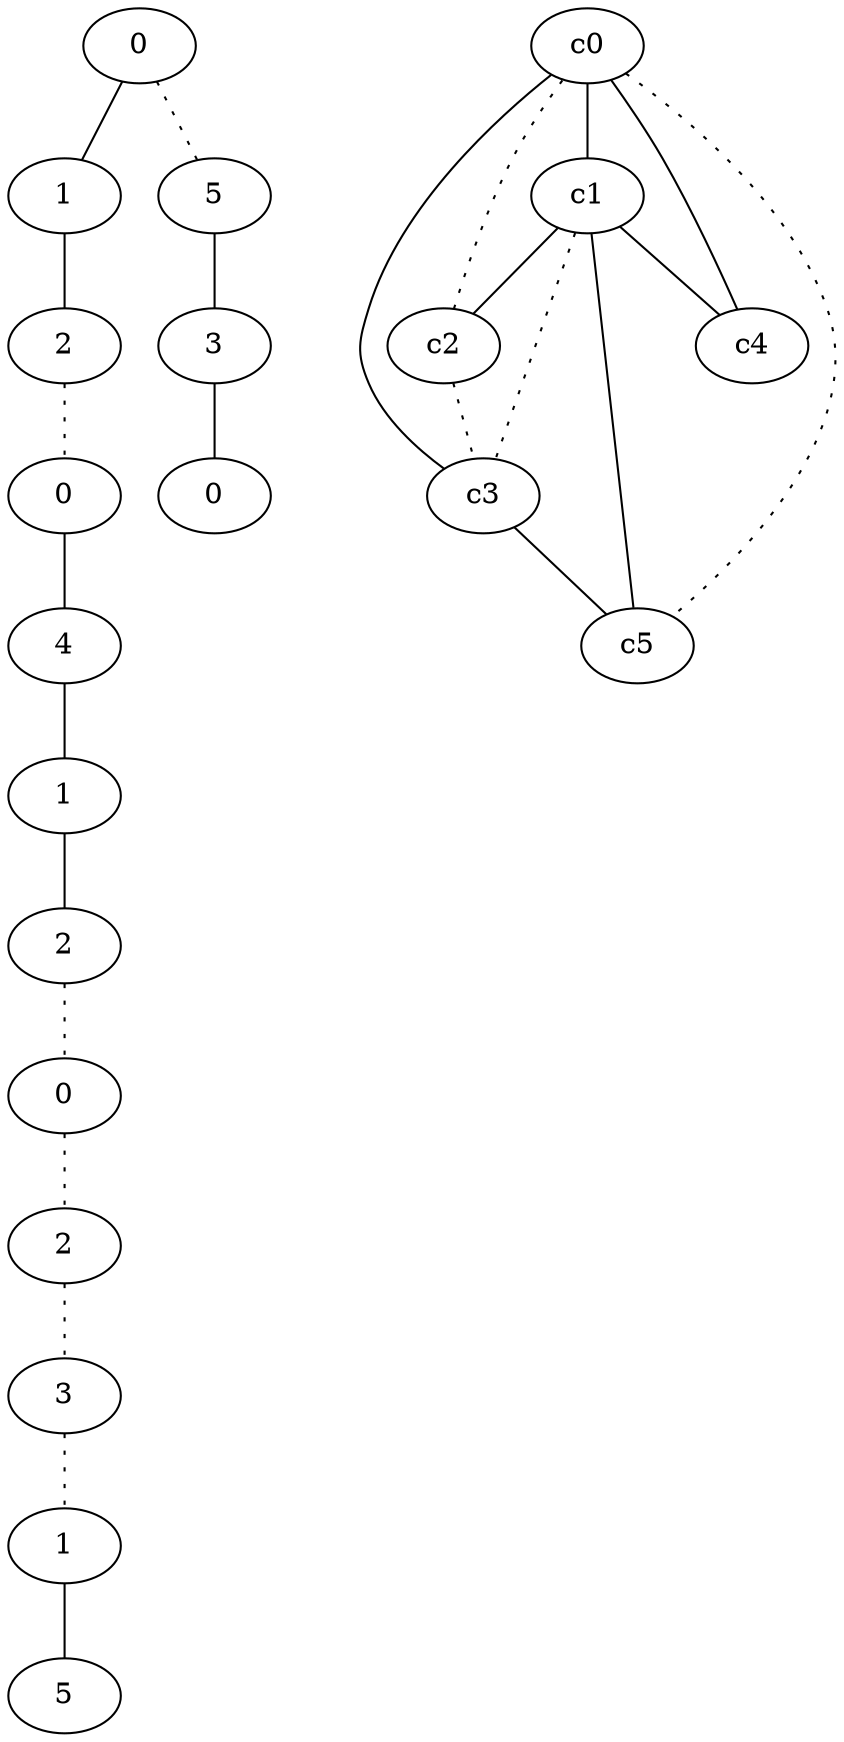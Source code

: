 graph {
a0[label=0];
a1[label=1];
a2[label=2];
a3[label=0];
a4[label=4];
a5[label=1];
a6[label=2];
a7[label=0];
a8[label=2];
a9[label=3];
a10[label=1];
a11[label=5];
a12[label=5];
a13[label=3];
a14[label=0];
a0 -- a1;
a0 -- a12 [style=dotted];
a1 -- a2;
a2 -- a3 [style=dotted];
a3 -- a4;
a4 -- a5;
a5 -- a6;
a6 -- a7 [style=dotted];
a7 -- a8 [style=dotted];
a8 -- a9 [style=dotted];
a9 -- a10 [style=dotted];
a10 -- a11;
a12 -- a13;
a13 -- a14;
c0 -- c1;
c0 -- c2 [style=dotted];
c0 -- c3;
c0 -- c4;
c0 -- c5 [style=dotted];
c1 -- c2;
c1 -- c3 [style=dotted];
c1 -- c4;
c1 -- c5;
c2 -- c3 [style=dotted];
c3 -- c5;
}
